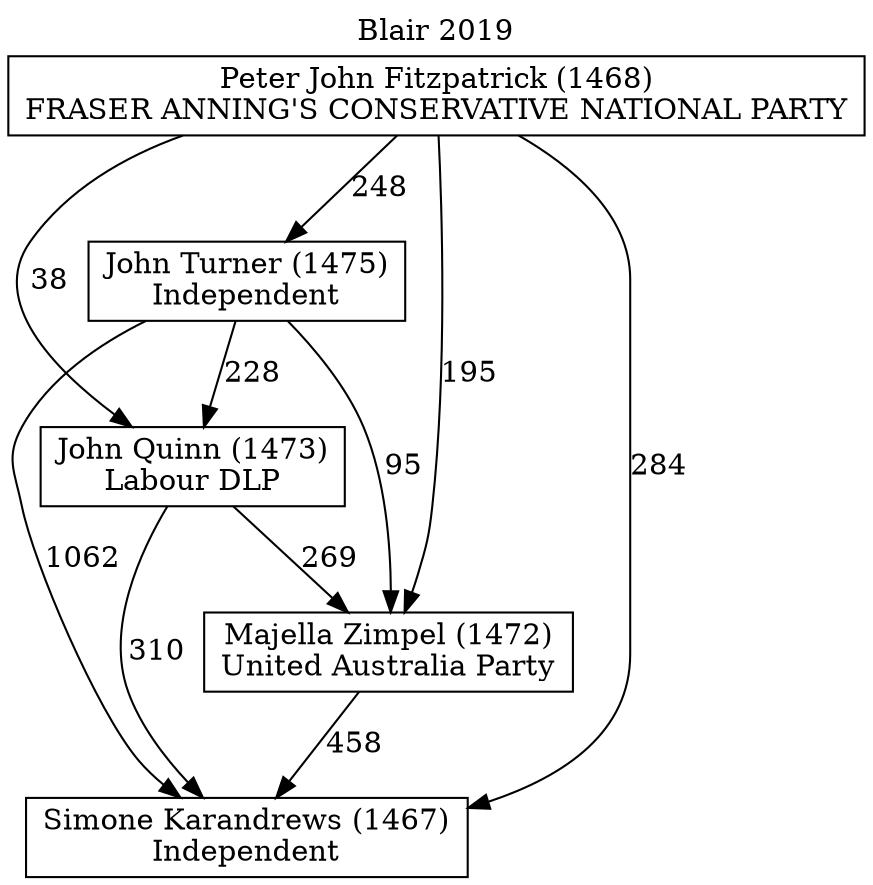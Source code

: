 // House preference flow
digraph "Simone Karandrews (1467)_Blair_2019" {
	graph [label="Blair 2019" labelloc=t mclimit=10]
	node [shape=box]
	"Simone Karandrews (1467)" [label="Simone Karandrews (1467)
Independent"]
	"Majella Zimpel (1472)" [label="Majella Zimpel (1472)
United Australia Party"]
	"John Quinn (1473)" [label="John Quinn (1473)
Labour DLP"]
	"John Turner (1475)" [label="John Turner (1475)
Independent"]
	"Peter John Fitzpatrick (1468)" [label="Peter John Fitzpatrick (1468)
FRASER ANNING'S CONSERVATIVE NATIONAL PARTY"]
	"Majella Zimpel (1472)" -> "Simone Karandrews (1467)" [label=458]
	"John Quinn (1473)" -> "Majella Zimpel (1472)" [label=269]
	"John Turner (1475)" -> "John Quinn (1473)" [label=228]
	"Peter John Fitzpatrick (1468)" -> "John Turner (1475)" [label=248]
	"John Quinn (1473)" -> "Simone Karandrews (1467)" [label=310]
	"John Turner (1475)" -> "Simone Karandrews (1467)" [label=1062]
	"Peter John Fitzpatrick (1468)" -> "Simone Karandrews (1467)" [label=284]
	"Peter John Fitzpatrick (1468)" -> "John Quinn (1473)" [label=38]
	"John Turner (1475)" -> "Majella Zimpel (1472)" [label=95]
	"Peter John Fitzpatrick (1468)" -> "Majella Zimpel (1472)" [label=195]
}

